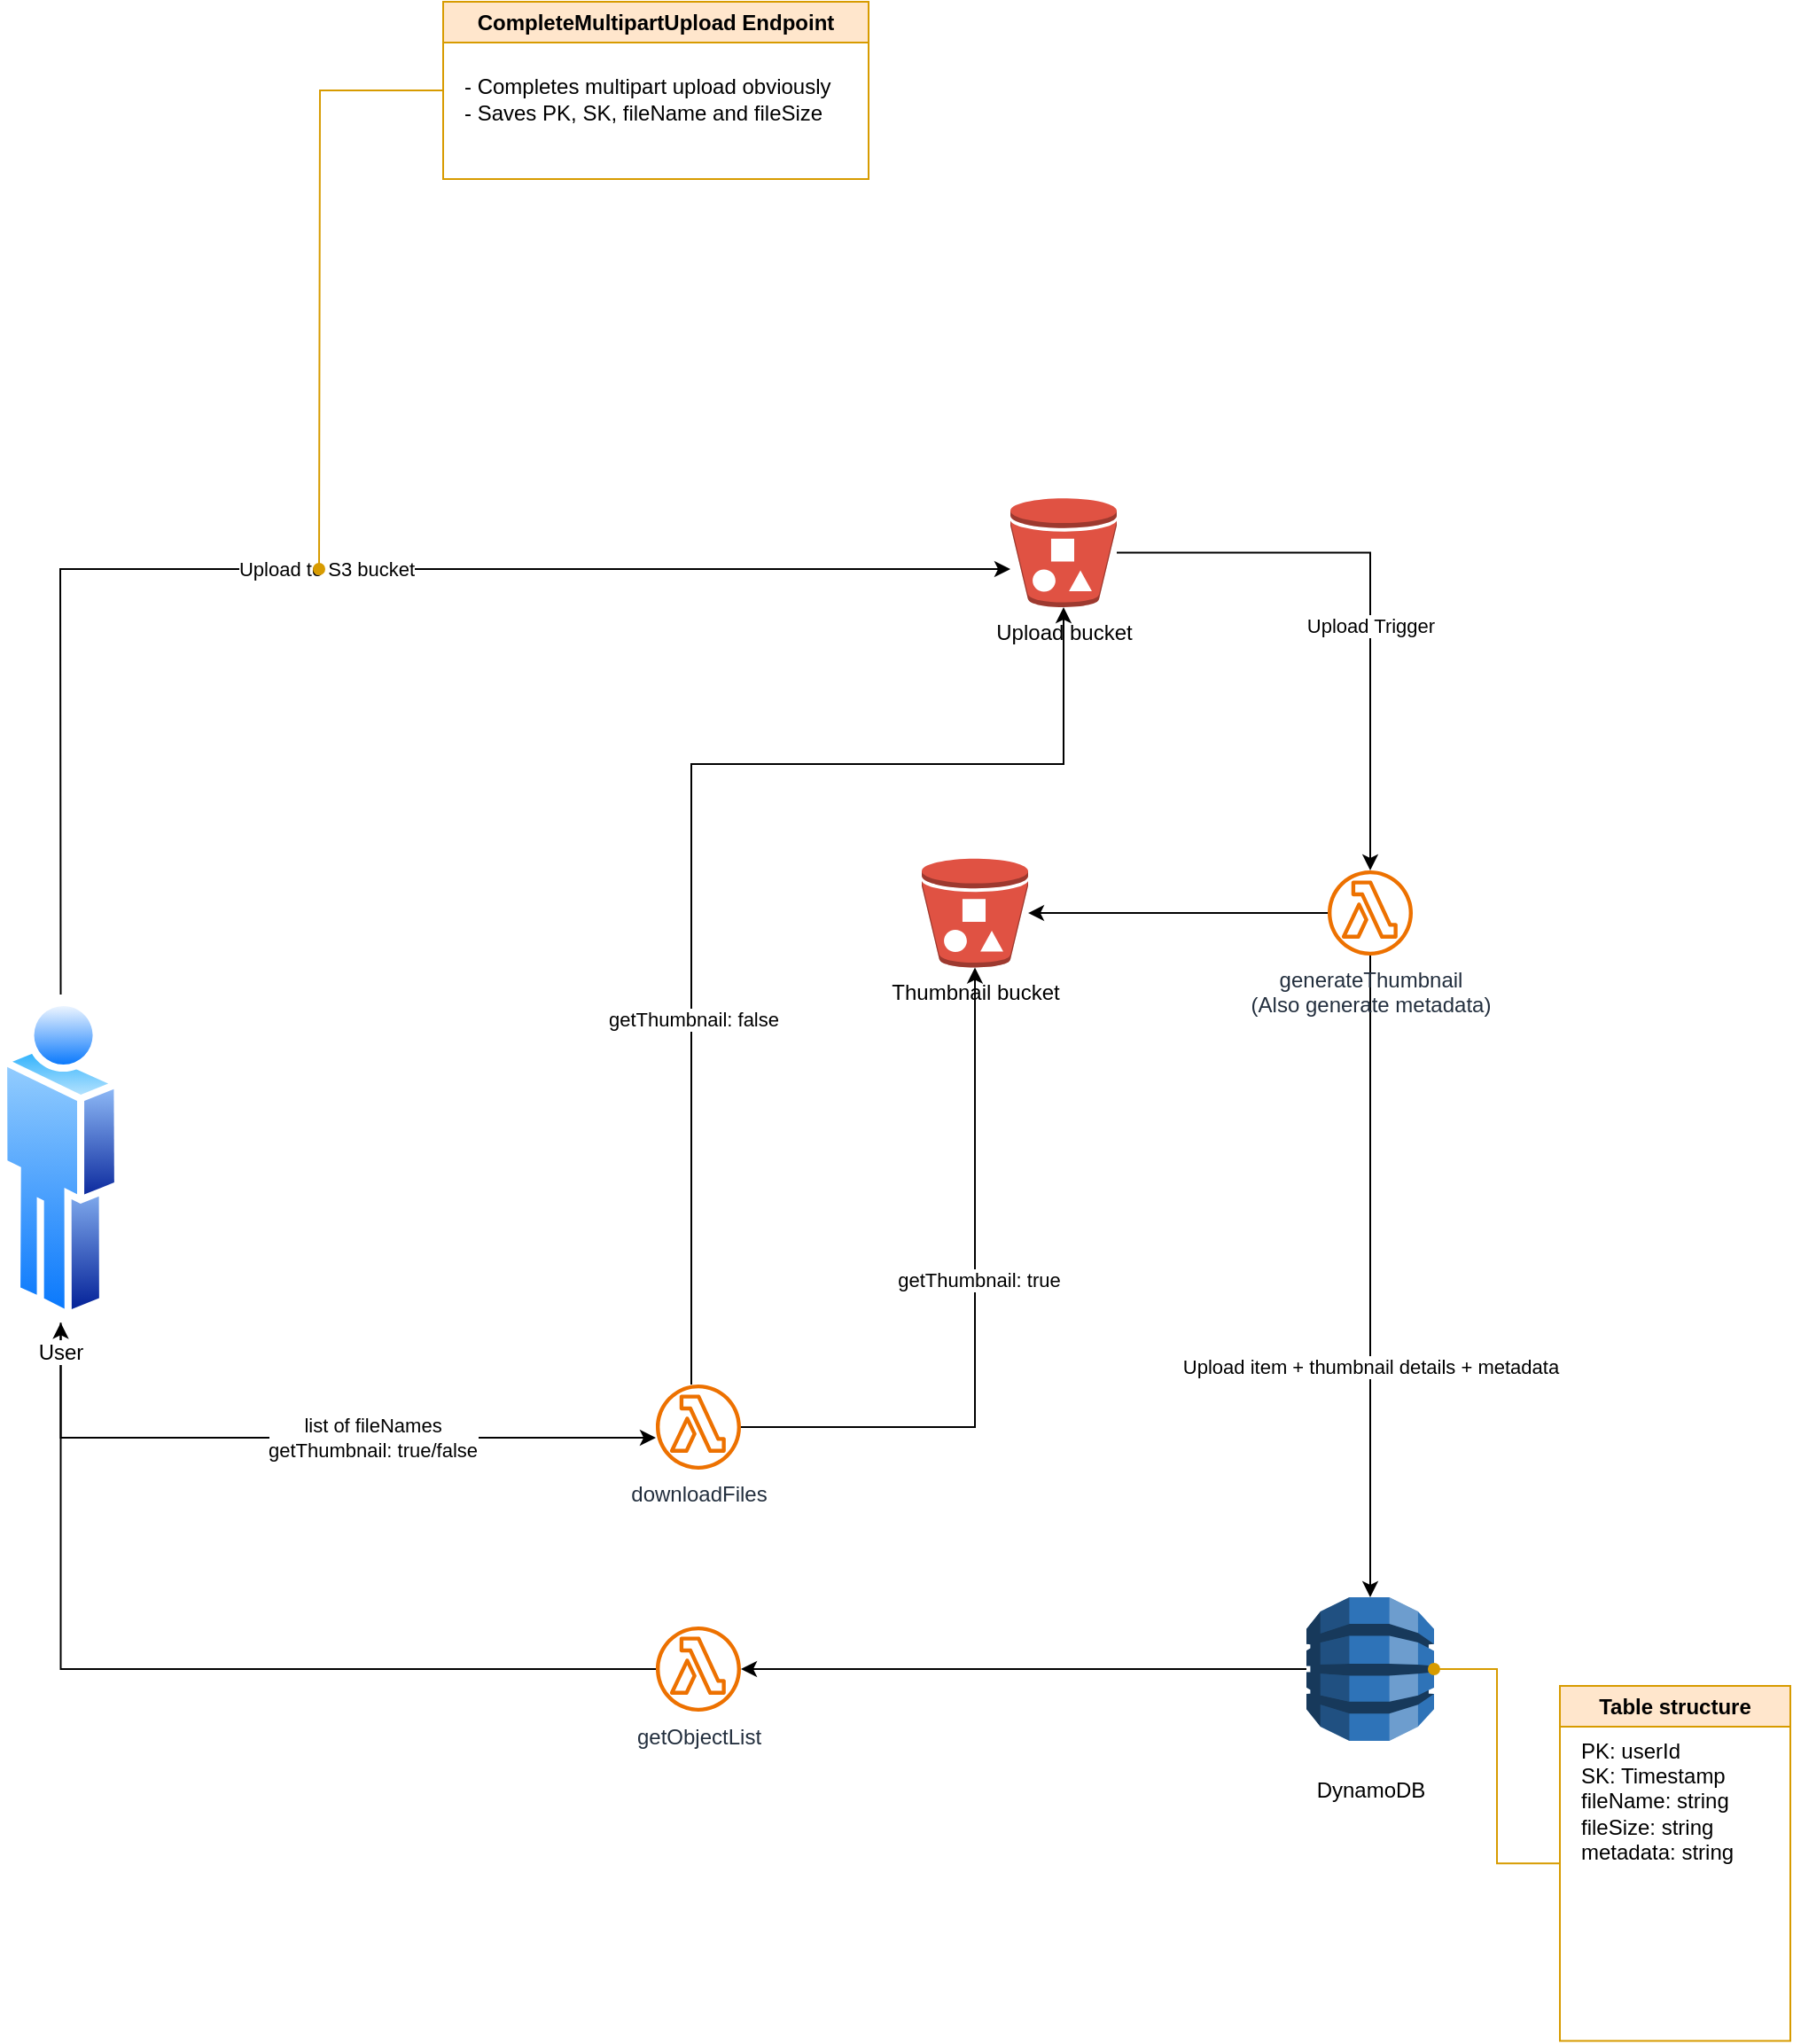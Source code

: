 <mxfile version="25.0.3">
  <diagram name="Page-1" id="5c-N3aM7RLb5X0E32vks">
    <mxGraphModel dx="2206" dy="2401" grid="1" gridSize="10" guides="1" tooltips="1" connect="1" arrows="1" fold="1" page="1" pageScale="1" pageWidth="827" pageHeight="1169" math="0" shadow="0">
      <root>
        <mxCell id="0" />
        <mxCell id="1" parent="0" />
        <mxCell id="tYbbxvIeICveUMQb8AR5-11" style="edgeStyle=orthogonalEdgeStyle;rounded=0;orthogonalLoop=1;jettySize=auto;html=1;" parent="1" source="tYbbxvIeICveUMQb8AR5-8" target="tYbbxvIeICveUMQb8AR5-12" edge="1">
          <mxGeometry relative="1" as="geometry">
            <mxPoint x="790" y="390" as="targetPoint" />
          </mxGeometry>
        </mxCell>
        <mxCell id="tYbbxvIeICveUMQb8AR5-15" value="Upload Trigger" style="edgeLabel;html=1;align=center;verticalAlign=middle;resizable=0;points=[];" parent="tYbbxvIeICveUMQb8AR5-11" vertex="1" connectable="0">
          <mxGeometry x="0.14" relative="1" as="geometry">
            <mxPoint as="offset" />
          </mxGeometry>
        </mxCell>
        <mxCell id="tYbbxvIeICveUMQb8AR5-8" value="Upload bucket" style="outlineConnect=0;dashed=0;verticalLabelPosition=bottom;verticalAlign=top;align=center;html=1;shape=mxgraph.aws3.bucket_with_objects;fillColor=#E05243;gradientColor=none;" parent="1" vertex="1">
          <mxGeometry x="600" y="200" width="60" height="61.5" as="geometry" />
        </mxCell>
        <mxCell id="tYbbxvIeICveUMQb8AR5-9" value="" style="endArrow=classic;html=1;rounded=0;exitX=0.5;exitY=0;exitDx=0;exitDy=0;" parent="1" source="tYbbxvIeICveUMQb8AR5-29" edge="1">
          <mxGeometry width="50" height="50" relative="1" as="geometry">
            <mxPoint x="160" y="240" as="sourcePoint" />
            <mxPoint x="600" y="240" as="targetPoint" />
            <Array as="points">
              <mxPoint x="64" y="240" />
            </Array>
          </mxGeometry>
        </mxCell>
        <mxCell id="tYbbxvIeICveUMQb8AR5-10" value="Upload to S3 bucket" style="edgeLabel;html=1;align=center;verticalAlign=middle;resizable=0;points=[];" parent="tYbbxvIeICveUMQb8AR5-9" vertex="1" connectable="0">
          <mxGeometry x="0.005" relative="1" as="geometry">
            <mxPoint as="offset" />
          </mxGeometry>
        </mxCell>
        <mxCell id="tYbbxvIeICveUMQb8AR5-32" style="edgeStyle=orthogonalEdgeStyle;rounded=0;orthogonalLoop=1;jettySize=auto;html=1;" parent="1" source="tYbbxvIeICveUMQb8AR5-12" target="tYbbxvIeICveUMQb8AR5-23" edge="1">
          <mxGeometry relative="1" as="geometry" />
        </mxCell>
        <mxCell id="YWi5xt1-C6gMOy3t3PZI-7" value="Upload item + thumbnail details + metadata" style="edgeLabel;html=1;align=center;verticalAlign=middle;resizable=0;points=[];" parent="tYbbxvIeICveUMQb8AR5-32" vertex="1" connectable="0">
          <mxGeometry x="-0.155" relative="1" as="geometry">
            <mxPoint y="79" as="offset" />
          </mxGeometry>
        </mxCell>
        <mxCell id="YWi5xt1-C6gMOy3t3PZI-1" style="edgeStyle=orthogonalEdgeStyle;rounded=0;orthogonalLoop=1;jettySize=auto;html=1;" parent="1" source="tYbbxvIeICveUMQb8AR5-12" target="YWi5xt1-C6gMOy3t3PZI-6" edge="1">
          <mxGeometry relative="1" as="geometry">
            <mxPoint x="1040" y="434" as="targetPoint" />
          </mxGeometry>
        </mxCell>
        <mxCell id="tYbbxvIeICveUMQb8AR5-12" value="generateThumbnail&lt;div&gt;(Also generate metadata)&lt;/div&gt;&lt;div&gt;&lt;br&gt;&lt;/div&gt;" style="sketch=0;outlineConnect=0;fontColor=#232F3E;gradientColor=none;fillColor=#ED7100;strokeColor=none;dashed=0;verticalLabelPosition=bottom;verticalAlign=top;align=center;html=1;fontSize=12;fontStyle=0;aspect=fixed;pointerEvents=1;shape=mxgraph.aws4.lambda_function;" parent="1" vertex="1">
          <mxGeometry x="779" y="410" width="48" height="48" as="geometry" />
        </mxCell>
        <mxCell id="tYbbxvIeICveUMQb8AR5-28" style="edgeStyle=orthogonalEdgeStyle;rounded=0;orthogonalLoop=1;jettySize=auto;html=1;" parent="1" source="tYbbxvIeICveUMQb8AR5-23" target="tYbbxvIeICveUMQb8AR5-27" edge="1">
          <mxGeometry relative="1" as="geometry" />
        </mxCell>
        <mxCell id="tYbbxvIeICveUMQb8AR5-23" value="&lt;div&gt;&lt;br&gt;&lt;/div&gt;&lt;div&gt;DynamoDB&lt;/div&gt;&lt;div&gt;&lt;br&gt;&lt;/div&gt;" style="outlineConnect=0;dashed=0;verticalLabelPosition=bottom;verticalAlign=top;align=center;html=1;shape=mxgraph.aws3.dynamo_db;fillColor=#2E73B8;gradientColor=none;" parent="1" vertex="1">
          <mxGeometry x="767" y="820" width="72" height="81" as="geometry" />
        </mxCell>
        <mxCell id="tYbbxvIeICveUMQb8AR5-31" style="edgeStyle=orthogonalEdgeStyle;rounded=0;orthogonalLoop=1;jettySize=auto;html=1;" parent="1" source="tYbbxvIeICveUMQb8AR5-27" target="tYbbxvIeICveUMQb8AR5-29" edge="1">
          <mxGeometry relative="1" as="geometry" />
        </mxCell>
        <mxCell id="tYbbxvIeICveUMQb8AR5-27" value="getObjectList&lt;div&gt;&lt;br&gt;&lt;/div&gt;" style="sketch=0;outlineConnect=0;fontColor=#232F3E;gradientColor=none;fillColor=#ED7100;strokeColor=none;dashed=0;verticalLabelPosition=bottom;verticalAlign=top;align=center;html=1;fontSize=12;fontStyle=0;aspect=fixed;pointerEvents=1;shape=mxgraph.aws4.lambda_function;" parent="1" vertex="1">
          <mxGeometry x="400" y="836.5" width="48" height="48" as="geometry" />
        </mxCell>
        <mxCell id="AmnEW71E2zM5J6LSEBQ--5" style="edgeStyle=orthogonalEdgeStyle;rounded=0;orthogonalLoop=1;jettySize=auto;html=1;" parent="1" source="tYbbxvIeICveUMQb8AR5-29" target="AmnEW71E2zM5J6LSEBQ--2" edge="1">
          <mxGeometry relative="1" as="geometry">
            <Array as="points">
              <mxPoint x="64" y="730" />
            </Array>
          </mxGeometry>
        </mxCell>
        <mxCell id="AmnEW71E2zM5J6LSEBQ--6" value="list of fileNames&lt;br&gt;getThumbnail: true/false" style="edgeLabel;html=1;align=center;verticalAlign=middle;resizable=0;points=[];" parent="AmnEW71E2zM5J6LSEBQ--5" vertex="1" connectable="0">
          <mxGeometry x="-0.004" y="-2" relative="1" as="geometry">
            <mxPoint x="41" y="-2" as="offset" />
          </mxGeometry>
        </mxCell>
        <mxCell id="tYbbxvIeICveUMQb8AR5-29" value="User" style="image;aspect=fixed;perimeter=ellipsePerimeter;html=1;align=center;shadow=0;dashed=0;spacingTop=3;image=img/lib/active_directory/user.svg;" parent="1" vertex="1">
          <mxGeometry x="30" y="480" width="68.5" height="185.14" as="geometry" />
        </mxCell>
        <mxCell id="YWi5xt1-C6gMOy3t3PZI-6" value="Thumbnail bucket" style="outlineConnect=0;dashed=0;verticalLabelPosition=bottom;verticalAlign=top;align=center;html=1;shape=mxgraph.aws3.bucket_with_objects;fillColor=#E05243;gradientColor=none;" parent="1" vertex="1">
          <mxGeometry x="550" y="403.25" width="60" height="61.5" as="geometry" />
        </mxCell>
        <mxCell id="AmnEW71E2zM5J6LSEBQ--7" style="edgeStyle=orthogonalEdgeStyle;rounded=0;orthogonalLoop=1;jettySize=auto;html=1;entryX=0.5;entryY=1;entryDx=0;entryDy=0;entryPerimeter=0;" parent="1" source="AmnEW71E2zM5J6LSEBQ--2" target="YWi5xt1-C6gMOy3t3PZI-6" edge="1">
          <mxGeometry relative="1" as="geometry">
            <mxPoint x="580" y="500" as="targetPoint" />
          </mxGeometry>
        </mxCell>
        <mxCell id="AmnEW71E2zM5J6LSEBQ--10" value="getThumbnail: true" style="edgeLabel;html=1;align=center;verticalAlign=middle;resizable=0;points=[];" parent="AmnEW71E2zM5J6LSEBQ--7" vertex="1" connectable="0">
          <mxGeometry x="0.099" y="-2" relative="1" as="geometry">
            <mxPoint as="offset" />
          </mxGeometry>
        </mxCell>
        <mxCell id="AmnEW71E2zM5J6LSEBQ--8" style="edgeStyle=orthogonalEdgeStyle;rounded=0;orthogonalLoop=1;jettySize=auto;html=1;" parent="1" source="AmnEW71E2zM5J6LSEBQ--2" target="tYbbxvIeICveUMQb8AR5-8" edge="1">
          <mxGeometry relative="1" as="geometry">
            <Array as="points">
              <mxPoint x="420" y="350" />
              <mxPoint x="630" y="350" />
            </Array>
          </mxGeometry>
        </mxCell>
        <mxCell id="AmnEW71E2zM5J6LSEBQ--9" value="getThumbnail: false" style="edgeLabel;html=1;align=center;verticalAlign=middle;resizable=0;points=[];" parent="AmnEW71E2zM5J6LSEBQ--8" vertex="1" connectable="0">
          <mxGeometry x="-0.365" y="-1" relative="1" as="geometry">
            <mxPoint as="offset" />
          </mxGeometry>
        </mxCell>
        <mxCell id="AmnEW71E2zM5J6LSEBQ--2" value="downloadFiles" style="sketch=0;outlineConnect=0;fontColor=#232F3E;gradientColor=none;fillColor=#ED7100;strokeColor=none;dashed=0;verticalLabelPosition=bottom;verticalAlign=top;align=center;html=1;fontSize=12;fontStyle=0;aspect=fixed;pointerEvents=1;shape=mxgraph.aws4.lambda_function;" parent="1" vertex="1">
          <mxGeometry x="400" y="700" width="48" height="48" as="geometry" />
        </mxCell>
        <mxCell id="sQ9Gj2LAa3YzsV_l0nJq-28" value="" style="rounded=0;orthogonalLoop=1;jettySize=auto;html=1;edgeStyle=orthogonalEdgeStyle;endArrow=oval;endFill=1;fillColor=#ffe6cc;strokeColor=#d79b00;" parent="1" source="sQ9Gj2LAa3YzsV_l0nJq-27" target="tYbbxvIeICveUMQb8AR5-23" edge="1">
          <mxGeometry relative="1" as="geometry" />
        </mxCell>
        <mxCell id="sQ9Gj2LAa3YzsV_l0nJq-27" value="Table structure" style="swimlane;whiteSpace=wrap;html=1;fillColor=#ffe6cc;strokeColor=#d79b00;" parent="1" vertex="1">
          <mxGeometry x="910" y="870" width="130" height="200.25" as="geometry" />
        </mxCell>
        <mxCell id="sQ9Gj2LAa3YzsV_l0nJq-29" value="PK: userId&lt;div&gt;SK: Timestamp&lt;/div&gt;&lt;div&gt;fileName: string&lt;/div&gt;&lt;div&gt;fileSize: string&lt;/div&gt;&lt;div&gt;metadata: string&lt;/div&gt;" style="text;html=1;align=left;verticalAlign=middle;resizable=0;points=[];autosize=1;strokeColor=none;fillColor=none;" parent="sQ9Gj2LAa3YzsV_l0nJq-27" vertex="1">
          <mxGeometry x="10" y="20" width="110" height="90" as="geometry" />
        </mxCell>
        <mxCell id="sQ9Gj2LAa3YzsV_l0nJq-31" style="edgeStyle=orthogonalEdgeStyle;rounded=0;orthogonalLoop=1;jettySize=auto;html=1;endArrow=oval;endFill=1;fillColor=#ffe6cc;strokeColor=#d79b00;" parent="1" source="sQ9Gj2LAa3YzsV_l0nJq-30" edge="1">
          <mxGeometry relative="1" as="geometry">
            <mxPoint x="210" y="240" as="targetPoint" />
          </mxGeometry>
        </mxCell>
        <mxCell id="sQ9Gj2LAa3YzsV_l0nJq-30" value="CompleteMultipartUpload Endpoint" style="swimlane;whiteSpace=wrap;html=1;fillColor=#ffe6cc;strokeColor=#d79b00;" parent="1" vertex="1">
          <mxGeometry x="280" y="-80" width="240" height="100" as="geometry" />
        </mxCell>
        <mxCell id="sQ9Gj2LAa3YzsV_l0nJq-32" value="- Completes multipart upload obviously&lt;div&gt;- Saves PK, SK, fileName and fileSize&lt;/div&gt;" style="text;html=1;align=left;verticalAlign=middle;resizable=0;points=[];autosize=1;strokeColor=none;fillColor=none;" parent="sQ9Gj2LAa3YzsV_l0nJq-30" vertex="1">
          <mxGeometry x="10" y="35" width="230" height="40" as="geometry" />
        </mxCell>
      </root>
    </mxGraphModel>
  </diagram>
</mxfile>
